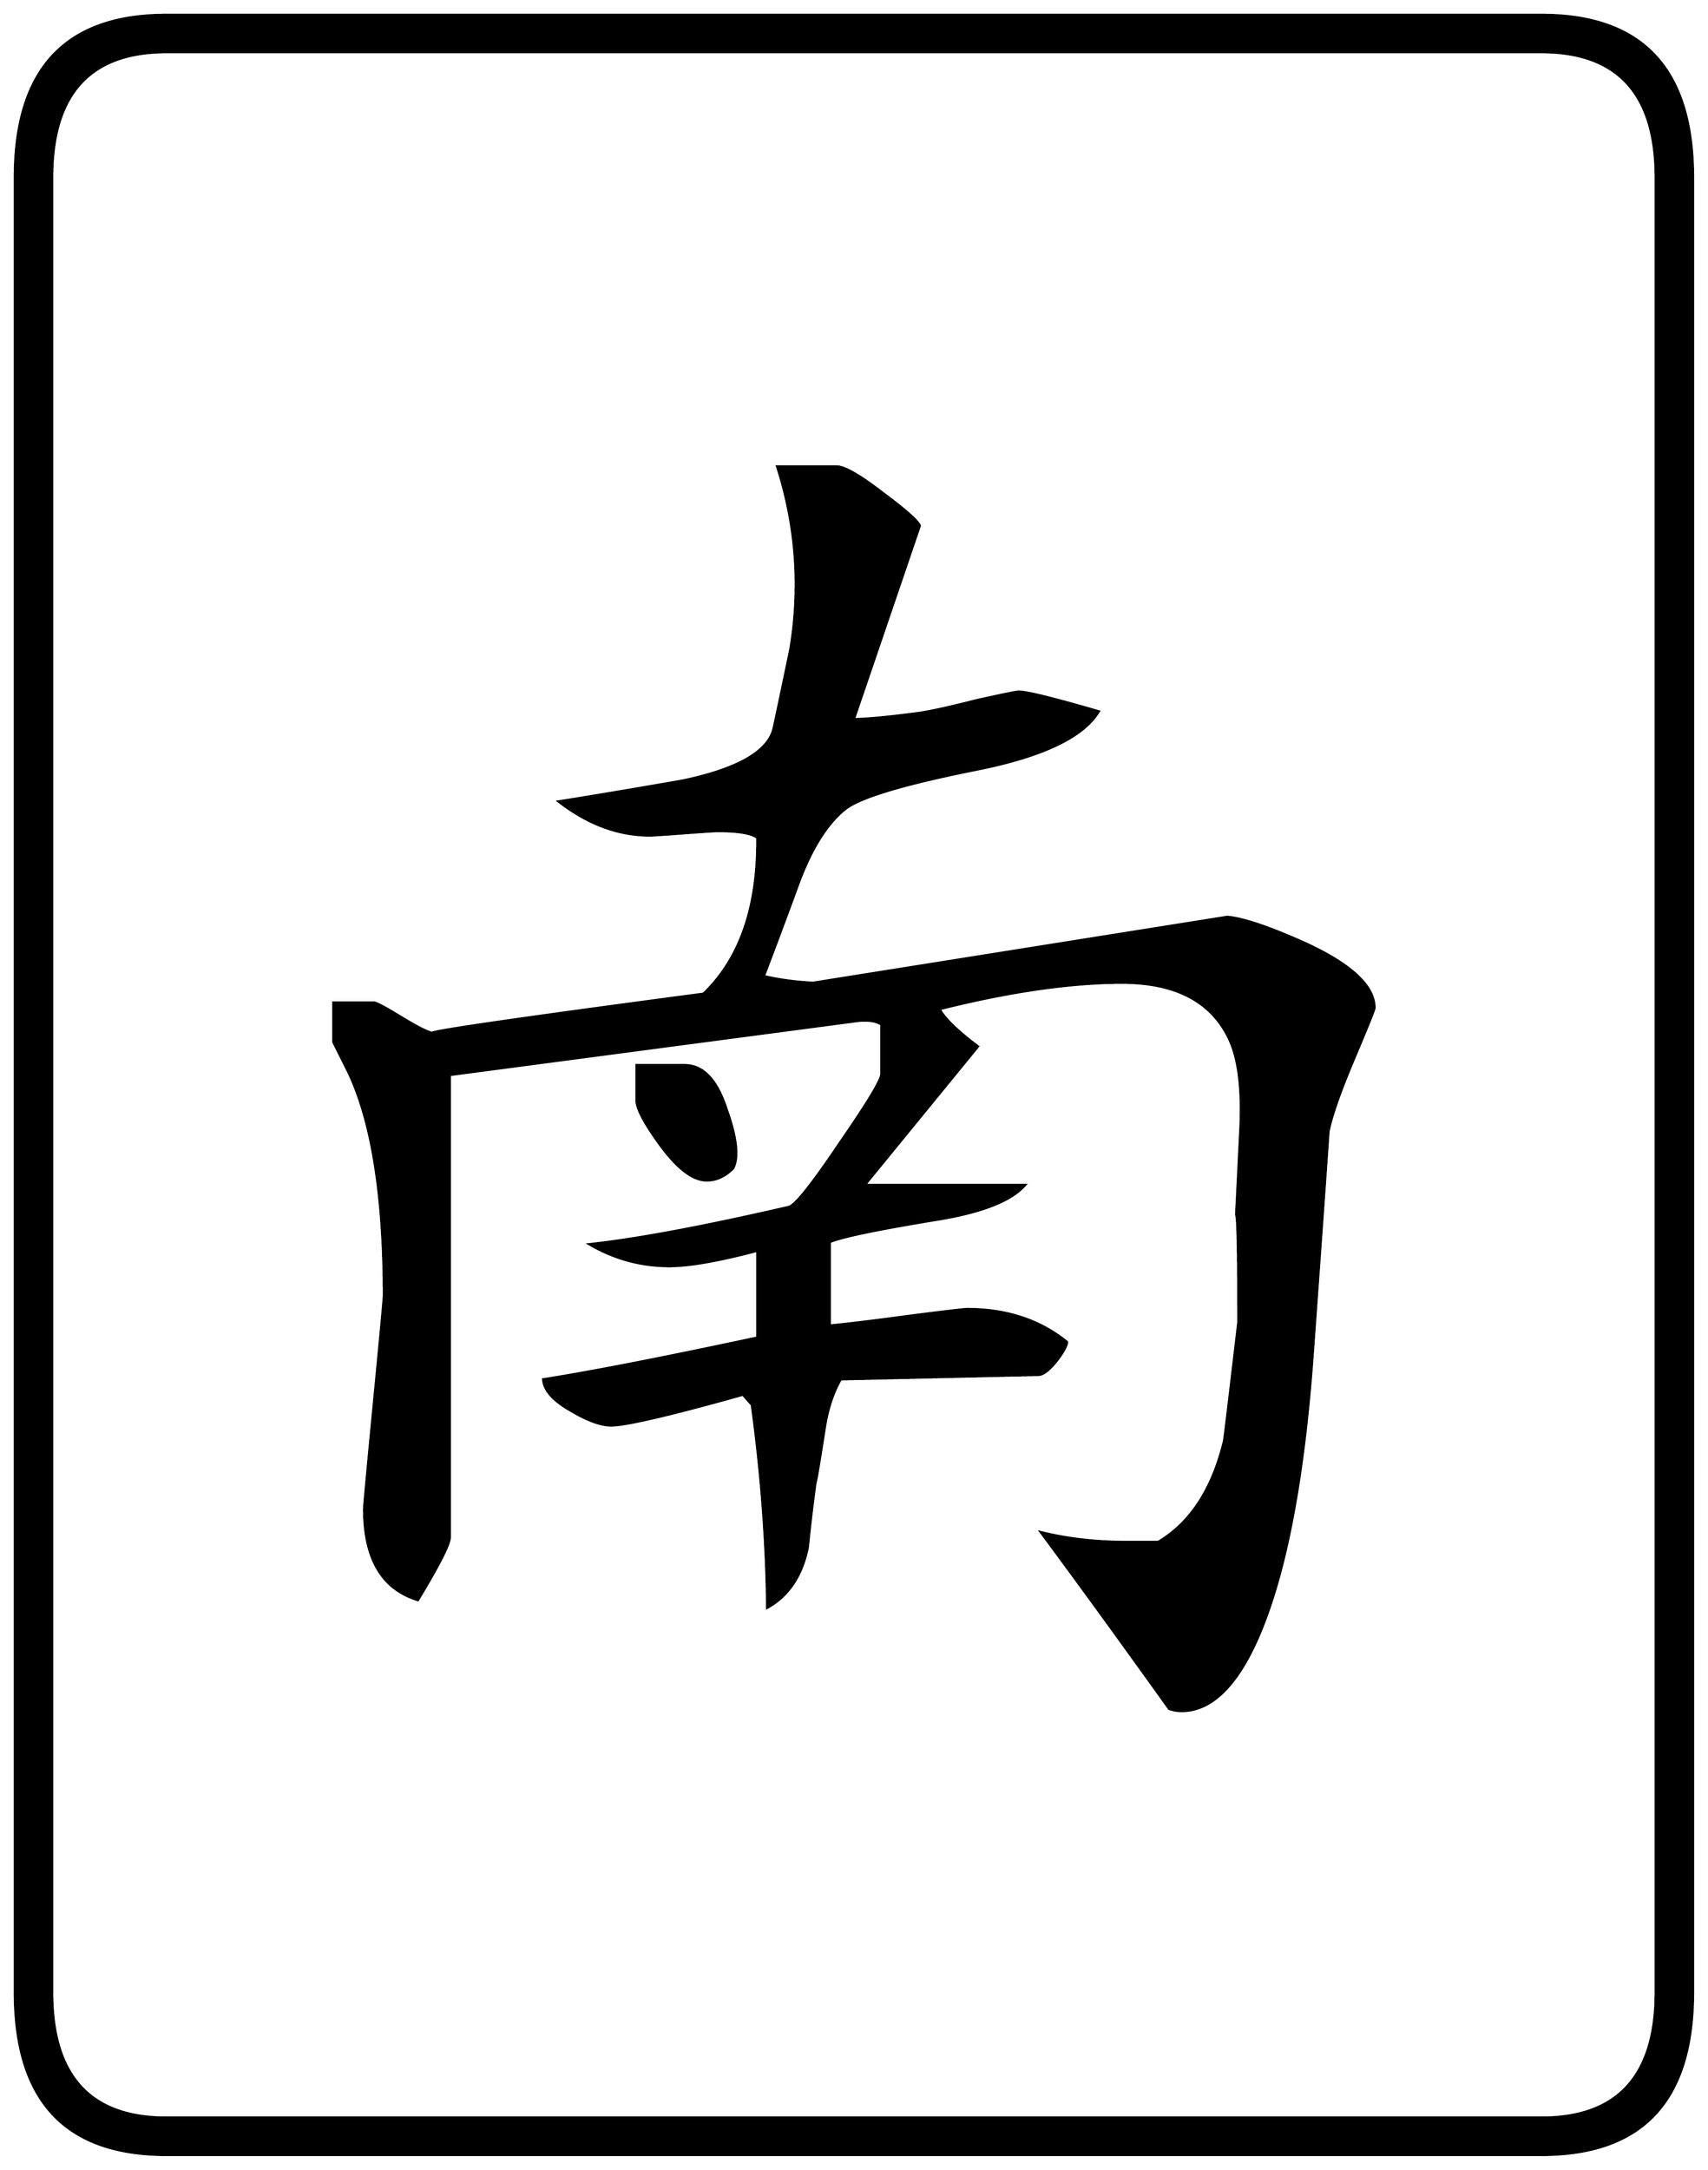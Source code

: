 


\begin{tikzpicture}[y=0.80pt, x=0.80pt, yscale=-1.0, xscale=1.0, inner sep=0pt, outer sep=0pt]
\begin{scope}[shift={(100.0,1706.0)},nonzero rule]
  \path[draw=.,fill=.,line width=1.600pt] (1578.0,244.0) .. controls
    (1578.0,342.667) and (1532.0,392.0) .. (1440.0,392.0) --
    (188.0,392.0) .. controls (96.0,392.0) and (50.0,342.667) ..
    (50.0,244.0) -- (50.0,-1408.0) .. controls (50.0,-1506.667)
    and (96.0,-1556.0) .. (188.0,-1556.0) -- (1440.0,-1556.0) ..
    controls (1532.0,-1556.0) and (1578.0,-1506.667) ..
    (1578.0,-1408.0) -- (1578.0,244.0) -- cycle(1544.0,244.0) --
    (1544.0,-1408.0) .. controls (1544.0,-1484.0) and
    (1509.333,-1522.0) .. (1440.0,-1522.0) -- (188.0,-1522.0) ..
    controls (118.667,-1522.0) and (84.0,-1484.0) ..
    (84.0,-1408.0) -- (84.0,244.0) .. controls (84.0,320.0) and
    (118.667,358.0) .. (188.0,358.0) -- (1440.0,358.0) .. controls
    (1509.333,358.0) and (1544.0,320.0) .. (1544.0,244.0) --
    cycle(1288.0,-652.0) .. controls (1288.0,-650.667) and
    (1281.667,-635.0) .. (1269.0,-605.0) .. controls
    (1256.333,-575.0) and (1248.667,-553.0) .. (1246.0,-539.0) ..
    controls (1246.0,-537.0) and (1241.333,-471.0) ..
    (1232.0,-341.0) .. controls (1225.333,-245.667) and
    (1213.0,-170.0) .. (1195.0,-114.0) .. controls
    (1173.0,-46.0) and (1145.333,-12.0) .. (1112.0,-12.0) ..
    controls (1108.667,-12.0) and (1105.0,-12.667) .. (1101.0,-14.0)
    .. controls (1055.667,-77.333) and (1016.667,-131.0) ..
    (984.0,-175.0) .. controls (1008.0,-169.0) and
    (1034.0,-166.0) .. (1062.0,-166.0) .. controls
    (1080.667,-166.0) and (1090.333,-166.0) .. (1091.0,-166.0) ..
    controls (1120.333,-183.333) and (1140.333,-214.0) ..
    (1151.0,-258.0) .. controls (1151.667,-262.0) and
    (1156.0,-298.0) .. (1164.0,-366.0) .. controls
    (1164.0,-429.333) and (1163.333,-462.0) .. (1162.0,-464.0) ..
    controls (1163.333,-490.667) and (1164.667,-517.667) ..
    (1166.0,-545.0) .. controls (1167.333,-579.667) and
    (1164.0,-605.667) .. (1156.0,-623.0) .. controls
    (1140.0,-657.667) and (1107.333,-675.0) .. (1058.0,-675.0) ..
    controls (1011.333,-675.0) and (956.0,-667.0) ..
    (892.0,-651.0) .. controls (896.667,-642.333) and (908.333,-631.0)
    .. (927.0,-617.0) -- (824.0,-491.0) -- (970.0,-491.0) ..
    controls (957.333,-476.333) and (930.0,-465.667) .. (888.0,-459.0)
    .. controls (835.333,-450.333) and (803.333,-443.667) ..
    (792.0,-439.0) -- (792.0,-363.0) .. controls (806.667,-364.333)
    and (831.333,-367.333) .. (866.0,-372.0) .. controls
    (897.333,-376.0) and (914.333,-378.0) .. (917.0,-378.0) ..
    controls (953.0,-378.0) and (983.333,-368.0) ..
    (1008.0,-348.0) .. controls (1008.0,-344.667) and
    (1004.667,-338.667) .. (998.0,-330.0) .. controls (991.333,-322.0)
    and (986.0,-318.0) .. (982.0,-318.0) -- (802.0,-314.0) ..
    controls (794.667,-301.333) and (789.667,-285.667) .. (787.0,-267.0)
    .. controls (782.333,-237.0) and (779.667,-221.333) ..
    (779.0,-220.0) .. controls (776.333,-200.667) and (774.0,-181.0)
    .. (772.0,-161.0) .. controls (766.667,-135.0) and
    (754.333,-116.667) .. (735.0,-106.0) .. controls (734.333,-166.0)
    and (729.667,-227.667) .. (721.0,-291.0) .. controls
    (719.0,-293.0) and (716.333,-296.0) .. (713.0,-300.0) ..
    controls (646.333,-281.333) and (606.333,-272.0) .. (593.0,-272.0)
    .. controls (583.667,-272.0) and (571.667,-276.333) ..
    (557.0,-285.0) .. controls (540.333,-294.333) and (531.667,-304.0)
    .. (531.0,-314.0) .. controls (573.667,-320.667) and
    (638.667,-333.333) .. (726.0,-352.0) -- (726.0,-431.0) ..
    controls (690.667,-421.667) and (664.0,-417.0) .. (646.0,-417.0)
    .. controls (620.0,-417.0) and (595.667,-423.667) ..
    (573.0,-437.0) .. controls (616.333,-441.667) and (677.0,-453.0)
    .. (755.0,-471.0) .. controls (761.0,-473.0) and
    (776.333,-492.333) .. (801.0,-529.0) .. controls (826.333,-565.667)
    and (839.0,-586.667) .. (839.0,-592.0) -- (839.0,-637.0) ..
    controls (833.667,-640.333) and (826.0,-641.333) .. (816.0,-640.0)
    -- (446.0,-591.0) -- (446.0,-170.0) .. controls
    (446.0,-164.0) and (436.333,-145.0) .. (417.0,-113.0) ..
    controls (384.333,-123.0) and (368.0,-150.667) .. (368.0,-196.0)
    .. controls (368.0,-198.667) and (371.0,-231.0) ..
    (377.0,-293.0) .. controls (383.0,-355.0) and (386.0,-387.333)
    .. (386.0,-390.0) .. controls (386.0,-481.333) and
    (375.0,-549.667) .. (353.0,-595.0) .. controls (344.333,-612.333)
    and (340.0,-621.0) .. (340.0,-621.0) -- (340.0,-657.0) --
    (377.0,-657.0) .. controls (379.0,-657.0) and (387.667,-652.333)
    .. (403.0,-643.0) .. controls (418.333,-633.667) and
    (428.0,-629.0) .. (432.0,-629.0) .. controls (414.667,-629.0)
    and (496.333,-641.0) .. (677.0,-665.0) .. controls
    (710.333,-697.0) and (726.667,-744.333) .. (726.0,-807.0) ..
    controls (720.667,-811.0) and (708.667,-813.0) .. (690.0,-813.0)
    .. controls (687.333,-813.0) and (677.0,-812.333) ..
    (659.0,-811.0) .. controls (641.667,-809.667) and (631.333,-809.0)
    .. (628.0,-809.0) .. controls (599.333,-809.0) and
    (571.667,-819.333) .. (545.0,-840.0) .. controls (582.333,-846.0)
    and (620.0,-852.333) .. (658.0,-859.0) .. controls
    (708.667,-869.667) and (736.333,-885.667) .. (741.0,-907.0) ..
    controls (744.333,-922.333) and (749.333,-946.0) .. (756.0,-978.0)
    .. controls (759.333,-997.333) and (761.0,-1017.333) ..
    (761.0,-1038.0) .. controls (761.0,-1074.0) and
    (755.333,-1109.667) .. (744.0,-1145.0) -- (798.0,-1145.0) ..
    controls (805.333,-1145.0) and (819.333,-1137.0) ..
    (840.0,-1121.0) .. controls (860.667,-1105.667) and
    (872.0,-1095.667) .. (874.0,-1091.0) -- (814.0,-915.0) ..
    controls (824.667,-915.0) and (843.0,-916.667) .. (869.0,-920.0)
    .. controls (880.333,-921.333) and (899.0,-925.333) ..
    (925.0,-932.0) .. controls (949.0,-937.333) and (962.0,-940.0)
    .. (964.0,-940.0) .. controls (971.333,-940.0) and
    (995.667,-934.0) .. (1037.0,-922.0) .. controls
    (1023.0,-898.667) and (986.0,-881.0) .. (926.0,-869.0) ..
    controls (859.333,-855.667) and (819.333,-843.667) .. (806.0,-833.0)
    .. controls (789.333,-819.667) and (775.0,-796.667) ..
    (763.0,-764.0) .. controls (753.0,-736.667) and (742.667,-709.0)
    .. (732.0,-681.0) .. controls (746.667,-677.667) and
    (761.667,-675.667) .. (777.0,-675.0) -- (1154.0,-735.0) ..
    controls (1168.667,-733.667) and (1192.333,-725.667) ..
    (1225.0,-711.0) .. controls (1267.0,-691.667) and
    (1288.0,-672.0) .. (1288.0,-652.0) -- cycle(704.0,-506.0) ..
    controls (696.667,-498.667) and (688.667,-495.0) .. (680.0,-495.0)
    .. controls (667.333,-495.0) and (653.0,-506.0) ..
    (637.0,-528.0) .. controls (623.0,-547.333) and (616.0,-560.667)
    .. (616.0,-568.0) -- (616.0,-600.0) -- (660.0,-600.0) ..
    controls (676.667,-600.0) and (689.333,-586.667) .. (698.0,-560.0)
    .. controls (707.333,-534.0) and (709.333,-516.0) ..
    (704.0,-506.0) -- cycle;
\end{scope}

\end{tikzpicture}

